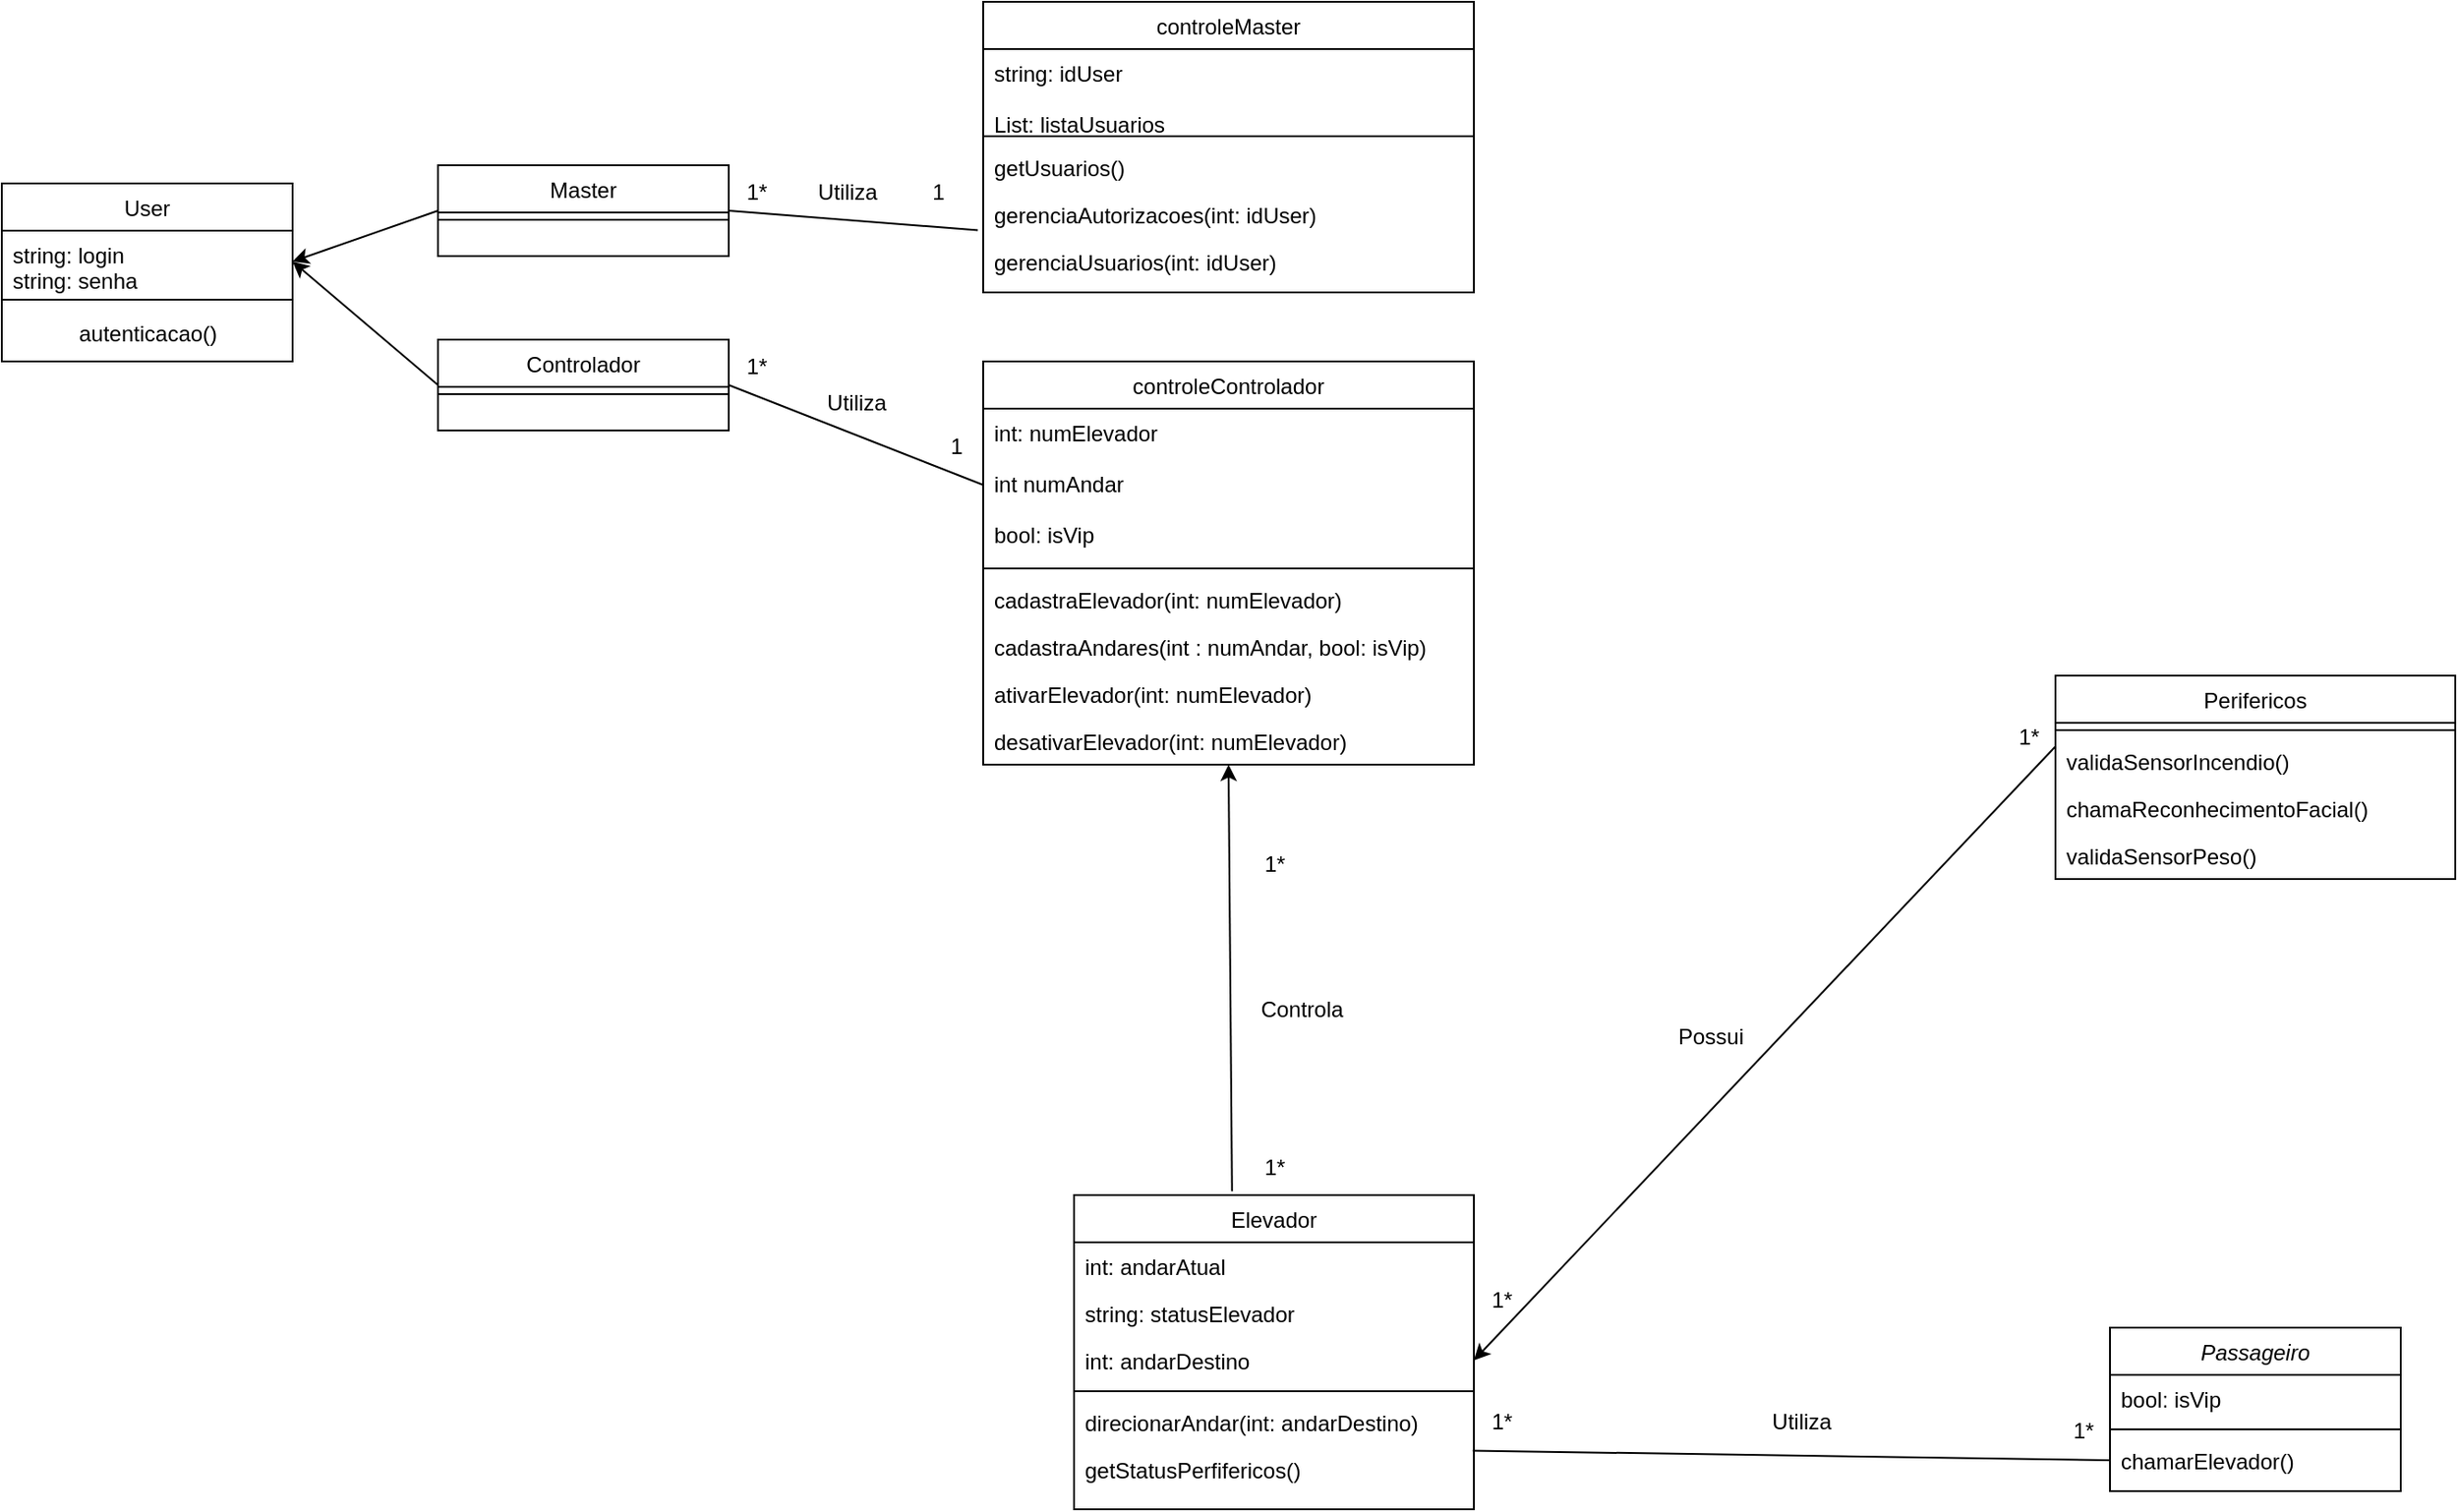 <mxfile version="20.5.3" type="github"><diagram id="C5RBs43oDa-KdzZeNtuy" name="Page-1"><mxGraphModel dx="1778" dy="983" grid="1" gridSize="10" guides="1" tooltips="1" connect="1" arrows="1" fold="1" page="1" pageScale="1" pageWidth="827" pageHeight="1169" math="0" shadow="0"><root><mxCell id="WIyWlLk6GJQsqaUBKTNV-0"/><mxCell id="WIyWlLk6GJQsqaUBKTNV-1" parent="WIyWlLk6GJQsqaUBKTNV-0"/><mxCell id="zkfFHV4jXpPFQw0GAbJ--0" value="Passageiro" style="swimlane;fontStyle=2;align=center;verticalAlign=top;childLayout=stackLayout;horizontal=1;startSize=26;horizontalStack=0;resizeParent=1;resizeLast=0;collapsible=1;marginBottom=0;rounded=0;shadow=0;strokeWidth=1;" parent="WIyWlLk6GJQsqaUBKTNV-1" vertex="1"><mxGeometry x="1250" y="790" width="160" height="90" as="geometry"><mxRectangle x="230" y="140" width="160" height="26" as="alternateBounds"/></mxGeometry></mxCell><mxCell id="zkfFHV4jXpPFQw0GAbJ--1" value="bool: isVip" style="text;align=left;verticalAlign=top;spacingLeft=4;spacingRight=4;overflow=hidden;rotatable=0;points=[[0,0.5],[1,0.5]];portConstraint=eastwest;" parent="zkfFHV4jXpPFQw0GAbJ--0" vertex="1"><mxGeometry y="26" width="160" height="26" as="geometry"/></mxCell><mxCell id="zkfFHV4jXpPFQw0GAbJ--4" value="" style="line;html=1;strokeWidth=1;align=left;verticalAlign=middle;spacingTop=-1;spacingLeft=3;spacingRight=3;rotatable=0;labelPosition=right;points=[];portConstraint=eastwest;" parent="zkfFHV4jXpPFQw0GAbJ--0" vertex="1"><mxGeometry y="52" width="160" height="8" as="geometry"/></mxCell><mxCell id="zkfFHV4jXpPFQw0GAbJ--5" value="chamarElevador()" style="text;align=left;verticalAlign=top;spacingLeft=4;spacingRight=4;overflow=hidden;rotatable=0;points=[[0,0.5],[1,0.5]];portConstraint=eastwest;" parent="zkfFHV4jXpPFQw0GAbJ--0" vertex="1"><mxGeometry y="60" width="160" height="26" as="geometry"/></mxCell><mxCell id="zkfFHV4jXpPFQw0GAbJ--6" value="Controlador" style="swimlane;fontStyle=0;align=center;verticalAlign=top;childLayout=stackLayout;horizontal=1;startSize=26;horizontalStack=0;resizeParent=1;resizeLast=0;collapsible=1;marginBottom=0;rounded=0;shadow=0;strokeWidth=1;" parent="WIyWlLk6GJQsqaUBKTNV-1" vertex="1"><mxGeometry x="330" y="246" width="160" height="50" as="geometry"><mxRectangle x="130" y="380" width="160" height="26" as="alternateBounds"/></mxGeometry></mxCell><mxCell id="zkfFHV4jXpPFQw0GAbJ--9" value="" style="line;html=1;strokeWidth=1;align=left;verticalAlign=middle;spacingTop=-1;spacingLeft=3;spacingRight=3;rotatable=0;labelPosition=right;points=[];portConstraint=eastwest;" parent="zkfFHV4jXpPFQw0GAbJ--6" vertex="1"><mxGeometry y="26" width="160" height="8" as="geometry"/></mxCell><mxCell id="zkfFHV4jXpPFQw0GAbJ--13" value="Master" style="swimlane;fontStyle=0;align=center;verticalAlign=top;childLayout=stackLayout;horizontal=1;startSize=26;horizontalStack=0;resizeParent=1;resizeLast=0;collapsible=1;marginBottom=0;rounded=0;shadow=0;strokeWidth=1;" parent="WIyWlLk6GJQsqaUBKTNV-1" vertex="1"><mxGeometry x="330" y="150" width="160" height="50" as="geometry"><mxRectangle x="340" y="380" width="170" height="26" as="alternateBounds"/></mxGeometry></mxCell><mxCell id="zkfFHV4jXpPFQw0GAbJ--15" value="" style="line;html=1;strokeWidth=1;align=left;verticalAlign=middle;spacingTop=-1;spacingLeft=3;spacingRight=3;rotatable=0;labelPosition=right;points=[];portConstraint=eastwest;" parent="zkfFHV4jXpPFQw0GAbJ--13" vertex="1"><mxGeometry y="26" width="160" height="8" as="geometry"/></mxCell><mxCell id="zkfFHV4jXpPFQw0GAbJ--17" value="Perifericos" style="swimlane;fontStyle=0;align=center;verticalAlign=top;childLayout=stackLayout;horizontal=1;startSize=26;horizontalStack=0;resizeParent=1;resizeLast=0;collapsible=1;marginBottom=0;rounded=0;shadow=0;strokeWidth=1;" parent="WIyWlLk6GJQsqaUBKTNV-1" vertex="1"><mxGeometry x="1220" y="431" width="220" height="112" as="geometry"><mxRectangle x="550" y="140" width="160" height="26" as="alternateBounds"/></mxGeometry></mxCell><mxCell id="zkfFHV4jXpPFQw0GAbJ--23" value="" style="line;html=1;strokeWidth=1;align=left;verticalAlign=middle;spacingTop=-1;spacingLeft=3;spacingRight=3;rotatable=0;labelPosition=right;points=[];portConstraint=eastwest;" parent="zkfFHV4jXpPFQw0GAbJ--17" vertex="1"><mxGeometry y="26" width="220" height="8" as="geometry"/></mxCell><mxCell id="zkfFHV4jXpPFQw0GAbJ--24" value="validaSensorIncendio()" style="text;align=left;verticalAlign=top;spacingLeft=4;spacingRight=4;overflow=hidden;rotatable=0;points=[[0,0.5],[1,0.5]];portConstraint=eastwest;" parent="zkfFHV4jXpPFQw0GAbJ--17" vertex="1"><mxGeometry y="34" width="220" height="26" as="geometry"/></mxCell><mxCell id="zkfFHV4jXpPFQw0GAbJ--25" value="chamaReconhecimentoFacial()" style="text;align=left;verticalAlign=top;spacingLeft=4;spacingRight=4;overflow=hidden;rotatable=0;points=[[0,0.5],[1,0.5]];portConstraint=eastwest;" parent="zkfFHV4jXpPFQw0GAbJ--17" vertex="1"><mxGeometry y="60" width="220" height="26" as="geometry"/></mxCell><mxCell id="paJcDHO1TUpdrhw7AHeN-74" value="validaSensorPeso()" style="text;align=left;verticalAlign=top;spacingLeft=4;spacingRight=4;overflow=hidden;rotatable=0;points=[[0,0.5],[1,0.5]];portConstraint=eastwest;" vertex="1" parent="zkfFHV4jXpPFQw0GAbJ--17"><mxGeometry y="86" width="220" height="26" as="geometry"/></mxCell><mxCell id="paJcDHO1TUpdrhw7AHeN-0" value="Elevador" style="swimlane;fontStyle=0;align=center;verticalAlign=top;childLayout=stackLayout;horizontal=1;startSize=26;horizontalStack=0;resizeParent=1;resizeLast=0;collapsible=1;marginBottom=0;rounded=0;shadow=0;strokeWidth=1;" vertex="1" parent="WIyWlLk6GJQsqaUBKTNV-1"><mxGeometry x="680" y="717" width="220" height="173" as="geometry"><mxRectangle x="550" y="140" width="160" height="26" as="alternateBounds"/></mxGeometry></mxCell><mxCell id="paJcDHO1TUpdrhw7AHeN-1" value="int: andarAtual" style="text;align=left;verticalAlign=top;spacingLeft=4;spacingRight=4;overflow=hidden;rotatable=0;points=[[0,0.5],[1,0.5]];portConstraint=eastwest;" vertex="1" parent="paJcDHO1TUpdrhw7AHeN-0"><mxGeometry y="26" width="220" height="26" as="geometry"/></mxCell><mxCell id="paJcDHO1TUpdrhw7AHeN-2" value="string: statusElevador" style="text;align=left;verticalAlign=top;spacingLeft=4;spacingRight=4;overflow=hidden;rotatable=0;points=[[0,0.5],[1,0.5]];portConstraint=eastwest;rounded=0;shadow=0;html=0;" vertex="1" parent="paJcDHO1TUpdrhw7AHeN-0"><mxGeometry y="52" width="220" height="26" as="geometry"/></mxCell><mxCell id="paJcDHO1TUpdrhw7AHeN-3" value="int: andarDestino" style="text;align=left;verticalAlign=top;spacingLeft=4;spacingRight=4;overflow=hidden;rotatable=0;points=[[0,0.5],[1,0.5]];portConstraint=eastwest;rounded=0;shadow=0;html=0;" vertex="1" parent="paJcDHO1TUpdrhw7AHeN-0"><mxGeometry y="78" width="220" height="26" as="geometry"/></mxCell><mxCell id="paJcDHO1TUpdrhw7AHeN-6" value="" style="line;html=1;strokeWidth=1;align=left;verticalAlign=middle;spacingTop=-1;spacingLeft=3;spacingRight=3;rotatable=0;labelPosition=right;points=[];portConstraint=eastwest;" vertex="1" parent="paJcDHO1TUpdrhw7AHeN-0"><mxGeometry y="104" width="220" height="8" as="geometry"/></mxCell><mxCell id="paJcDHO1TUpdrhw7AHeN-7" value="direcionarAndar(int: andarDestino)" style="text;align=left;verticalAlign=top;spacingLeft=4;spacingRight=4;overflow=hidden;rotatable=0;points=[[0,0.5],[1,0.5]];portConstraint=eastwest;" vertex="1" parent="paJcDHO1TUpdrhw7AHeN-0"><mxGeometry y="112" width="220" height="26" as="geometry"/></mxCell><mxCell id="paJcDHO1TUpdrhw7AHeN-8" value="getStatusPerfifericos()" style="text;align=left;verticalAlign=top;spacingLeft=4;spacingRight=4;overflow=hidden;rotatable=0;points=[[0,0.5],[1,0.5]];portConstraint=eastwest;" vertex="1" parent="paJcDHO1TUpdrhw7AHeN-0"><mxGeometry y="138" width="220" height="26" as="geometry"/></mxCell><mxCell id="paJcDHO1TUpdrhw7AHeN-18" value="controleControlador" style="swimlane;fontStyle=0;align=center;verticalAlign=top;childLayout=stackLayout;horizontal=1;startSize=26;horizontalStack=0;resizeParent=1;resizeLast=0;collapsible=1;marginBottom=0;rounded=0;shadow=0;strokeWidth=1;" vertex="1" parent="WIyWlLk6GJQsqaUBKTNV-1"><mxGeometry x="630" y="258" width="270" height="222" as="geometry"><mxRectangle x="550" y="140" width="160" height="26" as="alternateBounds"/></mxGeometry></mxCell><mxCell id="paJcDHO1TUpdrhw7AHeN-19" value="int: numElevador&#10;&#10;int numAndar&#10;&#10;bool: isVip" style="text;align=left;verticalAlign=top;spacingLeft=4;spacingRight=4;overflow=hidden;rotatable=0;points=[[0,0.5],[1,0.5]];portConstraint=eastwest;" vertex="1" parent="paJcDHO1TUpdrhw7AHeN-18"><mxGeometry y="26" width="270" height="84" as="geometry"/></mxCell><mxCell id="paJcDHO1TUpdrhw7AHeN-24" value="" style="line;html=1;strokeWidth=1;align=left;verticalAlign=middle;spacingTop=-1;spacingLeft=3;spacingRight=3;rotatable=0;labelPosition=right;points=[];portConstraint=eastwest;" vertex="1" parent="paJcDHO1TUpdrhw7AHeN-18"><mxGeometry y="110" width="270" height="8" as="geometry"/></mxCell><mxCell id="paJcDHO1TUpdrhw7AHeN-25" value="cadastraElevador(int: numElevador)" style="text;align=left;verticalAlign=top;spacingLeft=4;spacingRight=4;overflow=hidden;rotatable=0;points=[[0,0.5],[1,0.5]];portConstraint=eastwest;" vertex="1" parent="paJcDHO1TUpdrhw7AHeN-18"><mxGeometry y="118" width="270" height="26" as="geometry"/></mxCell><mxCell id="paJcDHO1TUpdrhw7AHeN-26" value="cadastraAndares(int : numAndar, bool: isVip)" style="text;align=left;verticalAlign=top;spacingLeft=4;spacingRight=4;overflow=hidden;rotatable=0;points=[[0,0.5],[1,0.5]];portConstraint=eastwest;" vertex="1" parent="paJcDHO1TUpdrhw7AHeN-18"><mxGeometry y="144" width="270" height="26" as="geometry"/></mxCell><mxCell id="paJcDHO1TUpdrhw7AHeN-49" value="ativarElevador(int: numElevador)" style="text;align=left;verticalAlign=top;spacingLeft=4;spacingRight=4;overflow=hidden;rotatable=0;points=[[0,0.5],[1,0.5]];portConstraint=eastwest;" vertex="1" parent="paJcDHO1TUpdrhw7AHeN-18"><mxGeometry y="170" width="270" height="26" as="geometry"/></mxCell><mxCell id="paJcDHO1TUpdrhw7AHeN-50" value="desativarElevador(int: numElevador)" style="text;align=left;verticalAlign=top;spacingLeft=4;spacingRight=4;overflow=hidden;rotatable=0;points=[[0,0.5],[1,0.5]];portConstraint=eastwest;" vertex="1" parent="paJcDHO1TUpdrhw7AHeN-18"><mxGeometry y="196" width="270" height="26" as="geometry"/></mxCell><mxCell id="paJcDHO1TUpdrhw7AHeN-32" value="User" style="swimlane;fontStyle=0;align=center;verticalAlign=top;childLayout=stackLayout;horizontal=1;startSize=26;horizontalStack=0;resizeParent=1;resizeLast=0;collapsible=1;marginBottom=0;rounded=0;shadow=0;strokeWidth=1;" vertex="1" parent="WIyWlLk6GJQsqaUBKTNV-1"><mxGeometry x="90" y="160" width="160" height="98" as="geometry"><mxRectangle x="340" y="380" width="170" height="26" as="alternateBounds"/></mxGeometry></mxCell><mxCell id="paJcDHO1TUpdrhw7AHeN-33" value="string: login&#10;string: senha" style="text;align=left;verticalAlign=top;spacingLeft=4;spacingRight=4;overflow=hidden;rotatable=0;points=[[0,0.5],[1,0.5]];portConstraint=eastwest;" vertex="1" parent="paJcDHO1TUpdrhw7AHeN-32"><mxGeometry y="26" width="160" height="34" as="geometry"/></mxCell><mxCell id="paJcDHO1TUpdrhw7AHeN-34" value="" style="line;html=1;strokeWidth=1;align=left;verticalAlign=middle;spacingTop=-1;spacingLeft=3;spacingRight=3;rotatable=0;labelPosition=right;points=[];portConstraint=eastwest;" vertex="1" parent="paJcDHO1TUpdrhw7AHeN-32"><mxGeometry y="60" width="160" height="8" as="geometry"/></mxCell><mxCell id="paJcDHO1TUpdrhw7AHeN-35" value="autenticacao()" style="text;html=1;align=center;verticalAlign=middle;resizable=0;points=[];autosize=1;strokeColor=none;fillColor=none;" vertex="1" parent="paJcDHO1TUpdrhw7AHeN-32"><mxGeometry y="68" width="160" height="30" as="geometry"/></mxCell><mxCell id="paJcDHO1TUpdrhw7AHeN-36" value="" style="endArrow=classic;html=1;rounded=0;entryX=1;entryY=0.5;entryDx=0;entryDy=0;exitX=0;exitY=0.5;exitDx=0;exitDy=0;" edge="1" parent="WIyWlLk6GJQsqaUBKTNV-1" source="zkfFHV4jXpPFQw0GAbJ--13" target="paJcDHO1TUpdrhw7AHeN-33"><mxGeometry width="50" height="50" relative="1" as="geometry"><mxPoint x="490" y="340" as="sourcePoint"/><mxPoint x="540" y="290" as="targetPoint"/></mxGeometry></mxCell><mxCell id="paJcDHO1TUpdrhw7AHeN-37" value="" style="endArrow=classic;html=1;rounded=0;entryX=1;entryY=0.5;entryDx=0;entryDy=0;exitX=0;exitY=0.5;exitDx=0;exitDy=0;" edge="1" parent="WIyWlLk6GJQsqaUBKTNV-1" source="zkfFHV4jXpPFQw0GAbJ--6" target="paJcDHO1TUpdrhw7AHeN-33"><mxGeometry width="50" height="50" relative="1" as="geometry"><mxPoint x="340" y="185" as="sourcePoint"/><mxPoint x="260" y="213" as="targetPoint"/></mxGeometry></mxCell><mxCell id="paJcDHO1TUpdrhw7AHeN-39" value="" style="endArrow=none;html=1;rounded=0;exitX=1;exitY=0.5;exitDx=0;exitDy=0;entryX=-0.011;entryY=0.837;entryDx=0;entryDy=0;entryPerimeter=0;" edge="1" parent="WIyWlLk6GJQsqaUBKTNV-1" source="zkfFHV4jXpPFQw0GAbJ--13" target="paJcDHO1TUpdrhw7AHeN-62"><mxGeometry width="50" height="50" relative="1" as="geometry"><mxPoint x="540" y="200" as="sourcePoint"/><mxPoint x="665.056" y="97.762" as="targetPoint"/></mxGeometry></mxCell><mxCell id="paJcDHO1TUpdrhw7AHeN-40" value="" style="endArrow=none;html=1;rounded=0;exitX=1;exitY=0.5;exitDx=0;exitDy=0;entryX=0;entryY=0.5;entryDx=0;entryDy=0;" edge="1" parent="WIyWlLk6GJQsqaUBKTNV-1" source="zkfFHV4jXpPFQw0GAbJ--6" target="paJcDHO1TUpdrhw7AHeN-19"><mxGeometry width="50" height="50" relative="1" as="geometry"><mxPoint x="440" y="402" as="sourcePoint"/><mxPoint x="630" y="401" as="targetPoint"/></mxGeometry></mxCell><mxCell id="paJcDHO1TUpdrhw7AHeN-41" value="" style="endArrow=none;html=1;rounded=0;exitX=0.997;exitY=0.106;exitDx=0;exitDy=0;entryX=0;entryY=0.5;entryDx=0;entryDy=0;exitPerimeter=0;" edge="1" parent="WIyWlLk6GJQsqaUBKTNV-1" source="paJcDHO1TUpdrhw7AHeN-8" target="zkfFHV4jXpPFQw0GAbJ--5"><mxGeometry width="50" height="50" relative="1" as="geometry"><mxPoint x="860" y="860.0" as="sourcePoint"/><mxPoint x="1180" y="860" as="targetPoint"/></mxGeometry></mxCell><mxCell id="paJcDHO1TUpdrhw7AHeN-42" value="Utiliza" style="text;html=1;align=center;verticalAlign=middle;resizable=0;points=[];autosize=1;strokeColor=none;fillColor=none;" vertex="1" parent="WIyWlLk6GJQsqaUBKTNV-1"><mxGeometry x="1050" y="827" width="60" height="30" as="geometry"/></mxCell><mxCell id="paJcDHO1TUpdrhw7AHeN-43" value="1*" style="text;html=1;align=center;verticalAlign=middle;resizable=0;points=[];autosize=1;strokeColor=none;fillColor=none;" vertex="1" parent="WIyWlLk6GJQsqaUBKTNV-1"><mxGeometry x="1220" y="832" width="30" height="30" as="geometry"/></mxCell><mxCell id="paJcDHO1TUpdrhw7AHeN-44" value="1*" style="text;html=1;align=center;verticalAlign=middle;resizable=0;points=[];autosize=1;strokeColor=none;fillColor=none;" vertex="1" parent="WIyWlLk6GJQsqaUBKTNV-1"><mxGeometry x="900" y="827" width="30" height="30" as="geometry"/></mxCell><mxCell id="paJcDHO1TUpdrhw7AHeN-46" value="Possui" style="text;html=1;align=center;verticalAlign=middle;resizable=0;points=[];autosize=1;strokeColor=none;fillColor=none;" vertex="1" parent="WIyWlLk6GJQsqaUBKTNV-1"><mxGeometry x="1000" y="615" width="60" height="30" as="geometry"/></mxCell><mxCell id="paJcDHO1TUpdrhw7AHeN-47" value="1*" style="text;html=1;align=center;verticalAlign=middle;resizable=0;points=[];autosize=1;strokeColor=none;fillColor=none;" vertex="1" parent="WIyWlLk6GJQsqaUBKTNV-1"><mxGeometry x="1190" y="450" width="30" height="30" as="geometry"/></mxCell><mxCell id="paJcDHO1TUpdrhw7AHeN-48" value="1*" style="text;html=1;align=center;verticalAlign=middle;resizable=0;points=[];autosize=1;strokeColor=none;fillColor=none;" vertex="1" parent="WIyWlLk6GJQsqaUBKTNV-1"><mxGeometry x="900" y="760" width="30" height="30" as="geometry"/></mxCell><mxCell id="paJcDHO1TUpdrhw7AHeN-52" value="" style="endArrow=classic;html=1;rounded=0;entryX=1;entryY=0.5;entryDx=0;entryDy=0;exitX=0;exitY=0.5;exitDx=0;exitDy=0;" edge="1" parent="WIyWlLk6GJQsqaUBKTNV-1" target="paJcDHO1TUpdrhw7AHeN-3"><mxGeometry width="50" height="50" relative="1" as="geometry"><mxPoint x="1220" y="470" as="sourcePoint"/><mxPoint x="980" y="600" as="targetPoint"/></mxGeometry></mxCell><mxCell id="paJcDHO1TUpdrhw7AHeN-54" value="controleMaster" style="swimlane;fontStyle=0;align=center;verticalAlign=top;childLayout=stackLayout;horizontal=1;startSize=26;horizontalStack=0;resizeParent=1;resizeLast=0;collapsible=1;marginBottom=0;rounded=0;shadow=0;strokeWidth=1;" vertex="1" parent="WIyWlLk6GJQsqaUBKTNV-1"><mxGeometry x="630" y="60" width="270" height="160" as="geometry"><mxRectangle x="550" y="140" width="160" height="26" as="alternateBounds"/></mxGeometry></mxCell><mxCell id="paJcDHO1TUpdrhw7AHeN-55" value="string: idUser&#10;&#10;List: listaUsuarios" style="text;align=left;verticalAlign=top;spacingLeft=4;spacingRight=4;overflow=hidden;rotatable=0;points=[[0,0.5],[1,0.5]];portConstraint=eastwest;" vertex="1" parent="paJcDHO1TUpdrhw7AHeN-54"><mxGeometry y="26" width="270" height="44" as="geometry"/></mxCell><mxCell id="paJcDHO1TUpdrhw7AHeN-56" value="" style="line;html=1;strokeWidth=1;align=left;verticalAlign=middle;spacingTop=-1;spacingLeft=3;spacingRight=3;rotatable=0;labelPosition=right;points=[];portConstraint=eastwest;" vertex="1" parent="paJcDHO1TUpdrhw7AHeN-54"><mxGeometry y="70" width="270" height="8" as="geometry"/></mxCell><mxCell id="paJcDHO1TUpdrhw7AHeN-61" value="getUsuarios()" style="text;align=left;verticalAlign=top;spacingLeft=4;spacingRight=4;overflow=hidden;rotatable=0;points=[[0,0.5],[1,0.5]];portConstraint=eastwest;" vertex="1" parent="paJcDHO1TUpdrhw7AHeN-54"><mxGeometry y="78" width="270" height="26" as="geometry"/></mxCell><mxCell id="paJcDHO1TUpdrhw7AHeN-62" value="gerenciaAutorizacoes(int: idUser)" style="text;align=left;verticalAlign=top;spacingLeft=4;spacingRight=4;overflow=hidden;rotatable=0;points=[[0,0.5],[1,0.5]];portConstraint=eastwest;" vertex="1" parent="paJcDHO1TUpdrhw7AHeN-54"><mxGeometry y="104" width="270" height="26" as="geometry"/></mxCell><mxCell id="paJcDHO1TUpdrhw7AHeN-63" value="gerenciaUsuarios(int: idUser)" style="text;align=left;verticalAlign=top;spacingLeft=4;spacingRight=4;overflow=hidden;rotatable=0;points=[[0,0.5],[1,0.5]];portConstraint=eastwest;" vertex="1" parent="paJcDHO1TUpdrhw7AHeN-54"><mxGeometry y="130" width="270" height="26" as="geometry"/></mxCell><mxCell id="paJcDHO1TUpdrhw7AHeN-64" value="" style="endArrow=classic;html=1;rounded=0;entryX=0.5;entryY=1;entryDx=0;entryDy=0;exitX=0.395;exitY=-0.012;exitDx=0;exitDy=0;exitPerimeter=0;" edge="1" parent="WIyWlLk6GJQsqaUBKTNV-1" source="paJcDHO1TUpdrhw7AHeN-0" target="paJcDHO1TUpdrhw7AHeN-18"><mxGeometry width="50" height="50" relative="1" as="geometry"><mxPoint x="740" y="670" as="sourcePoint"/><mxPoint x="790" y="620" as="targetPoint"/></mxGeometry></mxCell><mxCell id="paJcDHO1TUpdrhw7AHeN-65" value="Controla" style="text;html=1;align=center;verticalAlign=middle;resizable=0;points=[];autosize=1;strokeColor=none;fillColor=none;" vertex="1" parent="WIyWlLk6GJQsqaUBKTNV-1"><mxGeometry x="770" y="600" width="70" height="30" as="geometry"/></mxCell><mxCell id="paJcDHO1TUpdrhw7AHeN-66" value="1*" style="text;html=1;align=center;verticalAlign=middle;resizable=0;points=[];autosize=1;strokeColor=none;fillColor=none;" vertex="1" parent="WIyWlLk6GJQsqaUBKTNV-1"><mxGeometry x="775" y="520" width="30" height="30" as="geometry"/></mxCell><mxCell id="paJcDHO1TUpdrhw7AHeN-67" value="1*" style="text;html=1;align=center;verticalAlign=middle;resizable=0;points=[];autosize=1;strokeColor=none;fillColor=none;" vertex="1" parent="WIyWlLk6GJQsqaUBKTNV-1"><mxGeometry x="775" y="687" width="30" height="30" as="geometry"/></mxCell><mxCell id="paJcDHO1TUpdrhw7AHeN-68" value="Utiliza" style="text;html=1;align=center;verticalAlign=middle;resizable=0;points=[];autosize=1;strokeColor=none;fillColor=none;" vertex="1" parent="WIyWlLk6GJQsqaUBKTNV-1"><mxGeometry x="525" y="150" width="60" height="30" as="geometry"/></mxCell><mxCell id="paJcDHO1TUpdrhw7AHeN-69" value="Utiliza" style="text;html=1;align=center;verticalAlign=middle;resizable=0;points=[];autosize=1;strokeColor=none;fillColor=none;" vertex="1" parent="WIyWlLk6GJQsqaUBKTNV-1"><mxGeometry x="530" y="266" width="60" height="30" as="geometry"/></mxCell><mxCell id="paJcDHO1TUpdrhw7AHeN-70" value="1*" style="text;html=1;align=center;verticalAlign=middle;resizable=0;points=[];autosize=1;strokeColor=none;fillColor=none;" vertex="1" parent="WIyWlLk6GJQsqaUBKTNV-1"><mxGeometry x="490" y="150" width="30" height="30" as="geometry"/></mxCell><mxCell id="paJcDHO1TUpdrhw7AHeN-71" value="1" style="text;html=1;align=center;verticalAlign=middle;resizable=0;points=[];autosize=1;strokeColor=none;fillColor=none;" vertex="1" parent="WIyWlLk6GJQsqaUBKTNV-1"><mxGeometry x="590" y="150" width="30" height="30" as="geometry"/></mxCell><mxCell id="paJcDHO1TUpdrhw7AHeN-72" value="1*" style="text;html=1;align=center;verticalAlign=middle;resizable=0;points=[];autosize=1;strokeColor=none;fillColor=none;" vertex="1" parent="WIyWlLk6GJQsqaUBKTNV-1"><mxGeometry x="490" y="246" width="30" height="30" as="geometry"/></mxCell><mxCell id="paJcDHO1TUpdrhw7AHeN-73" value="1" style="text;html=1;align=center;verticalAlign=middle;resizable=0;points=[];autosize=1;strokeColor=none;fillColor=none;" vertex="1" parent="WIyWlLk6GJQsqaUBKTNV-1"><mxGeometry x="600" y="290" width="30" height="30" as="geometry"/></mxCell></root></mxGraphModel></diagram></mxfile>